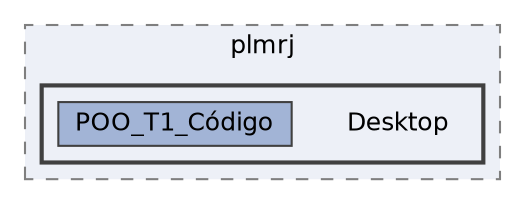 digraph "C:/Users/plmrj/Desktop"
{
 // LATEX_PDF_SIZE
  bgcolor="transparent";
  edge [fontname=Helvetica,fontsize=12,labelfontname=Helvetica,labelfontsize=10];
  node [fontname=Helvetica,fontsize=12,shape=box,height=0.2,width=0.4];
  compound=true
  subgraph clusterdir_590d1d3bec3ce9e5579002320fbb977c {
    graph [ bgcolor="#edf0f7", pencolor="grey50", label="plmrj", fontname=Helvetica,fontsize=12 style="filled,dashed", URL="dir_590d1d3bec3ce9e5579002320fbb977c.html",tooltip=""]
  subgraph clusterdir_dc243c50671ef4f205665136e08c9766 {
    graph [ bgcolor="#edf0f7", pencolor="grey25", label="", fontname=Helvetica,fontsize=12 style="filled,bold", URL="dir_dc243c50671ef4f205665136e08c9766.html",tooltip=""]
    dir_dc243c50671ef4f205665136e08c9766 [shape=plaintext, label="Desktop"];
  dir_7c2e0486554cbcbdcbd69a85c4631c2b [label="POO_T1_Código", fillcolor="#a2b4d6", color="grey25", style="filled", URL="dir_7c2e0486554cbcbdcbd69a85c4631c2b.html",tooltip=""];
  }
  }
}
